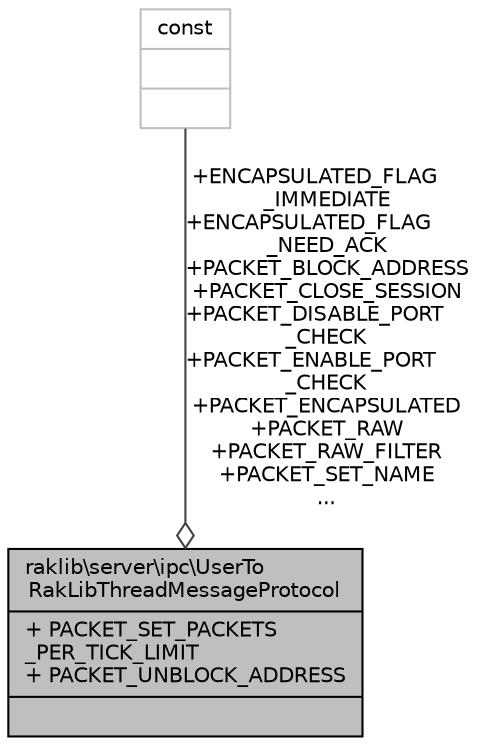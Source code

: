 digraph "raklib\server\ipc\UserToRakLibThreadMessageProtocol"
{
 // INTERACTIVE_SVG=YES
 // LATEX_PDF_SIZE
  edge [fontname="Helvetica",fontsize="10",labelfontname="Helvetica",labelfontsize="10"];
  node [fontname="Helvetica",fontsize="10",shape=record];
  Node1 [label="{raklib\\server\\ipc\\UserTo\lRakLibThreadMessageProtocol\n|+ PACKET_SET_PACKETS\l_PER_TICK_LIMIT\l+ PACKET_UNBLOCK_ADDRESS\l|}",height=0.2,width=0.4,color="black", fillcolor="grey75", style="filled", fontcolor="black",tooltip=" "];
  Node2 -> Node1 [color="grey25",fontsize="10",style="solid",label=" +ENCAPSULATED_FLAG\l_IMMEDIATE\n+ENCAPSULATED_FLAG\l_NEED_ACK\n+PACKET_BLOCK_ADDRESS\n+PACKET_CLOSE_SESSION\n+PACKET_DISABLE_PORT\l_CHECK\n+PACKET_ENABLE_PORT\l_CHECK\n+PACKET_ENCAPSULATED\n+PACKET_RAW\n+PACKET_RAW_FILTER\n+PACKET_SET_NAME\n..." ,arrowhead="odiamond",fontname="Helvetica"];
  Node2 [label="{const\n||}",height=0.2,width=0.4,color="grey75", fillcolor="white", style="filled",tooltip=" "];
}
